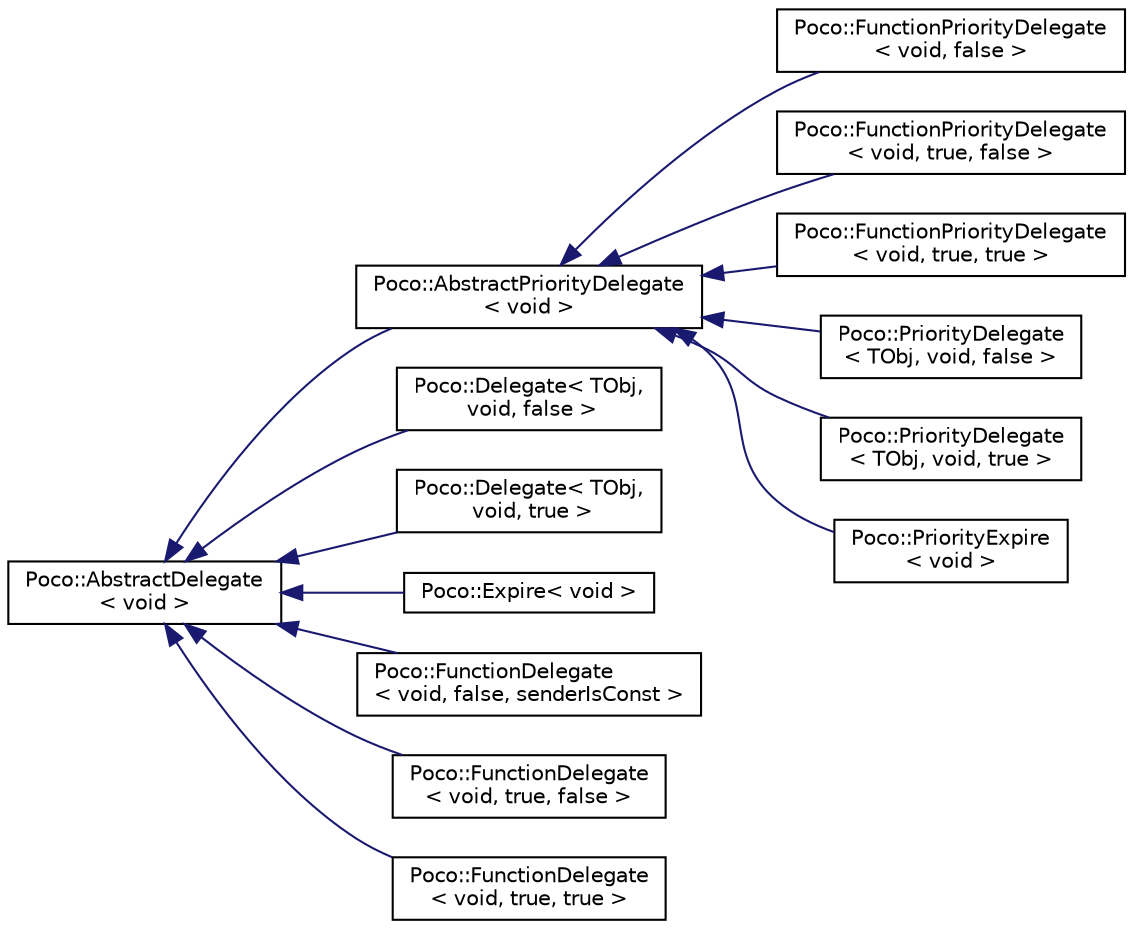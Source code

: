 digraph "Graphical Class Hierarchy"
{
 // LATEX_PDF_SIZE
  edge [fontname="Helvetica",fontsize="10",labelfontname="Helvetica",labelfontsize="10"];
  node [fontname="Helvetica",fontsize="10",shape=record];
  rankdir="LR";
  Node0 [label="Poco::AbstractDelegate\l\< void \>",height=0.2,width=0.4,color="black", fillcolor="white", style="filled",URL="$classPoco_1_1AbstractDelegate_3_01void_01_4.html",tooltip="Base class for Delegate and Expire."];
  Node0 -> Node1 [dir="back",color="midnightblue",fontsize="10",style="solid",fontname="Helvetica"];
  Node1 [label="Poco::AbstractPriorityDelegate\l\< void \>",height=0.2,width=0.4,color="black", fillcolor="white", style="filled",URL="$classPoco_1_1AbstractPriorityDelegate.html",tooltip=" "];
  Node1 -> Node2 [dir="back",color="midnightblue",fontsize="10",style="solid",fontname="Helvetica"];
  Node2 [label="Poco::FunctionPriorityDelegate\l\< void, false \>",height=0.2,width=0.4,color="black", fillcolor="white", style="filled",URL="$classPoco_1_1FunctionPriorityDelegate_3_01void_00_01false_01_4.html",tooltip=" "];
  Node1 -> Node3 [dir="back",color="midnightblue",fontsize="10",style="solid",fontname="Helvetica"];
  Node3 [label="Poco::FunctionPriorityDelegate\l\< void, true, false \>",height=0.2,width=0.4,color="black", fillcolor="white", style="filled",URL="$classPoco_1_1FunctionPriorityDelegate_3_01void_00_01true_00_01false_01_4.html",tooltip=" "];
  Node1 -> Node4 [dir="back",color="midnightblue",fontsize="10",style="solid",fontname="Helvetica"];
  Node4 [label="Poco::FunctionPriorityDelegate\l\< void, true, true \>",height=0.2,width=0.4,color="black", fillcolor="white", style="filled",URL="$classPoco_1_1FunctionPriorityDelegate_3_01void_00_01true_00_01true_01_4.html",tooltip=" "];
  Node1 -> Node5 [dir="back",color="midnightblue",fontsize="10",style="solid",fontname="Helvetica"];
  Node5 [label="Poco::PriorityDelegate\l\< TObj, void, false \>",height=0.2,width=0.4,color="black", fillcolor="white", style="filled",URL="$classPoco_1_1PriorityDelegate_3_01TObj_00_01void_00_01false_01_4.html",tooltip=" "];
  Node1 -> Node6 [dir="back",color="midnightblue",fontsize="10",style="solid",fontname="Helvetica"];
  Node6 [label="Poco::PriorityDelegate\l\< TObj, void, true \>",height=0.2,width=0.4,color="black", fillcolor="white", style="filled",URL="$classPoco_1_1PriorityDelegate_3_01TObj_00_01void_00_01true_01_4.html",tooltip=" "];
  Node1 -> Node7 [dir="back",color="midnightblue",fontsize="10",style="solid",fontname="Helvetica"];
  Node7 [label="Poco::PriorityExpire\l\< void \>",height=0.2,width=0.4,color="black", fillcolor="white", style="filled",URL="$classPoco_1_1PriorityExpire_3_01void_01_4.html",tooltip=" "];
  Node0 -> Node8 [dir="back",color="midnightblue",fontsize="10",style="solid",fontname="Helvetica"];
  Node8 [label="Poco::Delegate\< TObj,\l void, false \>",height=0.2,width=0.4,color="black", fillcolor="white", style="filled",URL="$classPoco_1_1Delegate_3_01TObj_00_01void_00_01false_01_4.html",tooltip=" "];
  Node0 -> Node9 [dir="back",color="midnightblue",fontsize="10",style="solid",fontname="Helvetica"];
  Node9 [label="Poco::Delegate\< TObj,\l void, true \>",height=0.2,width=0.4,color="black", fillcolor="white", style="filled",URL="$classPoco_1_1Delegate_3_01TObj_00_01void_00_01true_01_4.html",tooltip=" "];
  Node0 -> Node10 [dir="back",color="midnightblue",fontsize="10",style="solid",fontname="Helvetica"];
  Node10 [label="Poco::Expire\< void \>",height=0.2,width=0.4,color="black", fillcolor="white", style="filled",URL="$classPoco_1_1Expire_3_01void_01_4.html",tooltip=" "];
  Node0 -> Node11 [dir="back",color="midnightblue",fontsize="10",style="solid",fontname="Helvetica"];
  Node11 [label="Poco::FunctionDelegate\l\< void, false, senderIsConst \>",height=0.2,width=0.4,color="black", fillcolor="white", style="filled",URL="$classPoco_1_1FunctionDelegate_3_01void_00_01false_00_01senderIsConst_01_4.html",tooltip=" "];
  Node0 -> Node12 [dir="back",color="midnightblue",fontsize="10",style="solid",fontname="Helvetica"];
  Node12 [label="Poco::FunctionDelegate\l\< void, true, false \>",height=0.2,width=0.4,color="black", fillcolor="white", style="filled",URL="$classPoco_1_1FunctionDelegate_3_01void_00_01true_00_01false_01_4.html",tooltip=" "];
  Node0 -> Node13 [dir="back",color="midnightblue",fontsize="10",style="solid",fontname="Helvetica"];
  Node13 [label="Poco::FunctionDelegate\l\< void, true, true \>",height=0.2,width=0.4,color="black", fillcolor="white", style="filled",URL="$classPoco_1_1FunctionDelegate_3_01void_00_01true_00_01true_01_4.html",tooltip=" "];
}
